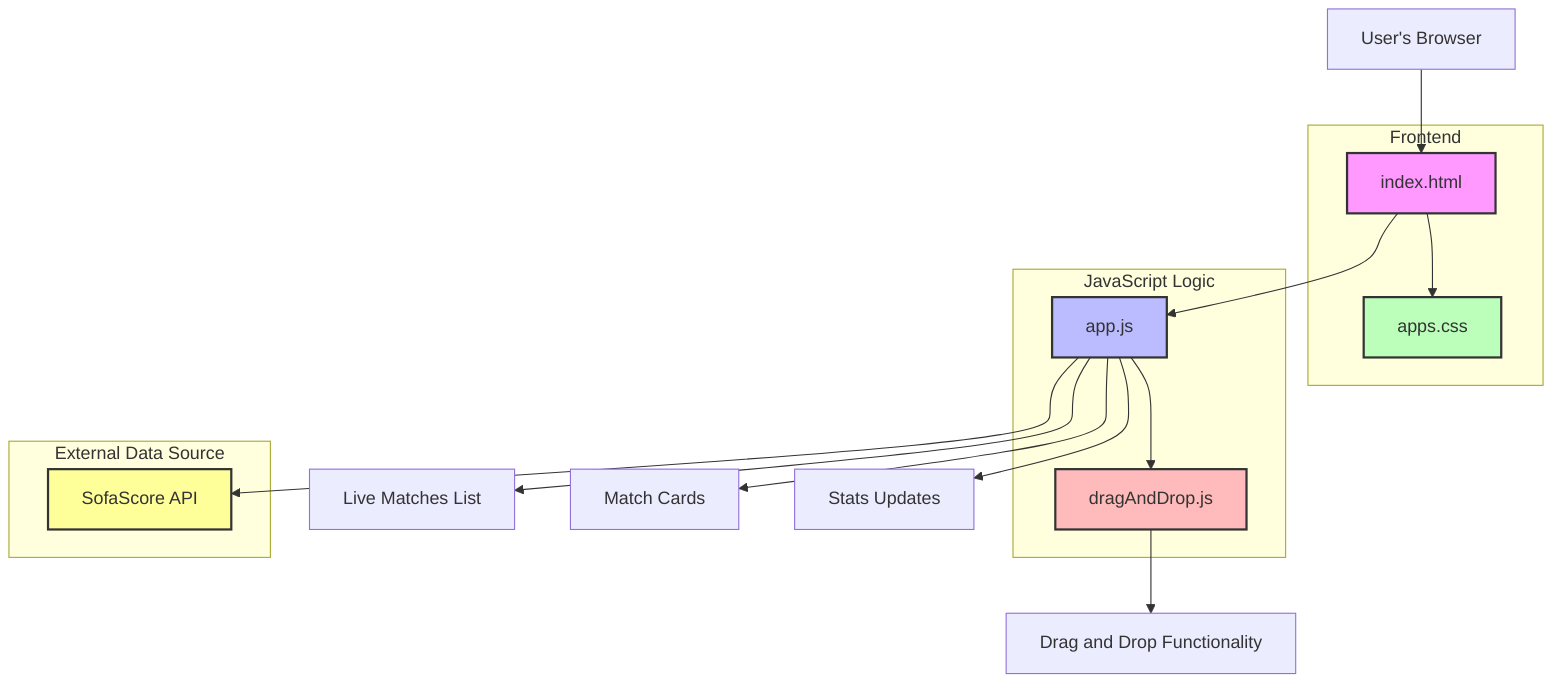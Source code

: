 graph TD
    A[index.html] --> B[app.js]
    A --> C[apps.css]
    B --> D[dragAndDrop.js]
    B --> E[SofaScore API]
    
    subgraph "Frontend"
        A
        C
    end
    
    subgraph "JavaScript Logic"
        B
        D
    end
    
    subgraph "External Data Source"
        E
    end
    
    F[User's Browser] --> A
    
    B --> G[Live Matches List]
    B --> H[Match Cards]
    B --> I[Stats Updates]
    
    D --> J[Drag and Drop Functionality]
    
    style A fill:#f9f,stroke:#333,stroke-width:2px
    style B fill:#bbf,stroke:#333,stroke-width:2px
    style C fill:#bfb,stroke:#333,stroke-width:2px
    style D fill:#fbb,stroke:#333,stroke-width:2px
    style E fill:#ff9,stroke:#333,stroke-width:2px